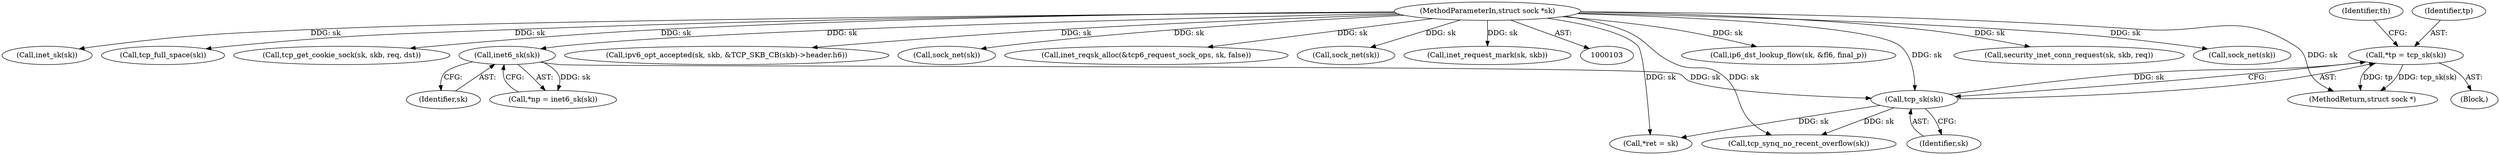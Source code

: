 digraph "0_linux_45f6fad84cc305103b28d73482b344d7f5b76f39_14@pointer" {
"1000116" [label="(Call,*tp = tcp_sk(sk))"];
"1000118" [label="(Call,tcp_sk(sk))"];
"1000113" [label="(Call,inet6_sk(sk))"];
"1000104" [label="(MethodParameterIn,struct sock *sk)"];
"1000496" [label="(Call,ip6_dst_lookup_flow(sk, &fl6, final_p))"];
"1000116" [label="(Call,*tp = tcp_sk(sk))"];
"1000226" [label="(Call,security_inet_conn_request(sk, skb, req))"];
"1000542" [label="(Call,sock_net(sk))"];
"1000111" [label="(Call,*np = inet6_sk(sk))"];
"1000117" [label="(Identifier,tp)"];
"1000486" [label="(Call,inet_sk(sk))"];
"1000106" [label="(Block,)"];
"1000509" [label="(Call,tcp_full_space(sk))"];
"1000114" [label="(Identifier,sk)"];
"1000547" [label="(Call,tcp_get_cookie_sock(sk, skb, req, dst))"];
"1000560" [label="(MethodReturn,struct sock *)"];
"1000119" [label="(Identifier,sk)"];
"1000118" [label="(Call,tcp_sk(sk))"];
"1000113" [label="(Call,inet6_sk(sk))"];
"1000135" [label="(Call,*ret = sk)"];
"1000156" [label="(Call,tcp_synq_no_recent_overflow(sk))"];
"1000269" [label="(Call,ipv6_opt_accepted(sk, skb, &TCP_SKB_CB(skb)->header.h6))"];
"1000172" [label="(Call,sock_net(sk))"];
"1000203" [label="(Call,inet_reqsk_alloc(&tcp6_request_sock_ops, sk, false))"];
"1000177" [label="(Call,sock_net(sk))"];
"1000351" [label="(Call,inet_request_mark(sk, skb))"];
"1000122" [label="(Identifier,th)"];
"1000104" [label="(MethodParameterIn,struct sock *sk)"];
"1000116" -> "1000106"  [label="AST: "];
"1000116" -> "1000118"  [label="CFG: "];
"1000117" -> "1000116"  [label="AST: "];
"1000118" -> "1000116"  [label="AST: "];
"1000122" -> "1000116"  [label="CFG: "];
"1000116" -> "1000560"  [label="DDG: tp"];
"1000116" -> "1000560"  [label="DDG: tcp_sk(sk)"];
"1000118" -> "1000116"  [label="DDG: sk"];
"1000118" -> "1000119"  [label="CFG: "];
"1000119" -> "1000118"  [label="AST: "];
"1000113" -> "1000118"  [label="DDG: sk"];
"1000104" -> "1000118"  [label="DDG: sk"];
"1000118" -> "1000135"  [label="DDG: sk"];
"1000118" -> "1000156"  [label="DDG: sk"];
"1000113" -> "1000111"  [label="AST: "];
"1000113" -> "1000114"  [label="CFG: "];
"1000114" -> "1000113"  [label="AST: "];
"1000111" -> "1000113"  [label="CFG: "];
"1000113" -> "1000111"  [label="DDG: sk"];
"1000104" -> "1000113"  [label="DDG: sk"];
"1000104" -> "1000103"  [label="AST: "];
"1000104" -> "1000560"  [label="DDG: sk"];
"1000104" -> "1000135"  [label="DDG: sk"];
"1000104" -> "1000156"  [label="DDG: sk"];
"1000104" -> "1000172"  [label="DDG: sk"];
"1000104" -> "1000177"  [label="DDG: sk"];
"1000104" -> "1000203"  [label="DDG: sk"];
"1000104" -> "1000226"  [label="DDG: sk"];
"1000104" -> "1000269"  [label="DDG: sk"];
"1000104" -> "1000351"  [label="DDG: sk"];
"1000104" -> "1000486"  [label="DDG: sk"];
"1000104" -> "1000496"  [label="DDG: sk"];
"1000104" -> "1000509"  [label="DDG: sk"];
"1000104" -> "1000542"  [label="DDG: sk"];
"1000104" -> "1000547"  [label="DDG: sk"];
}
